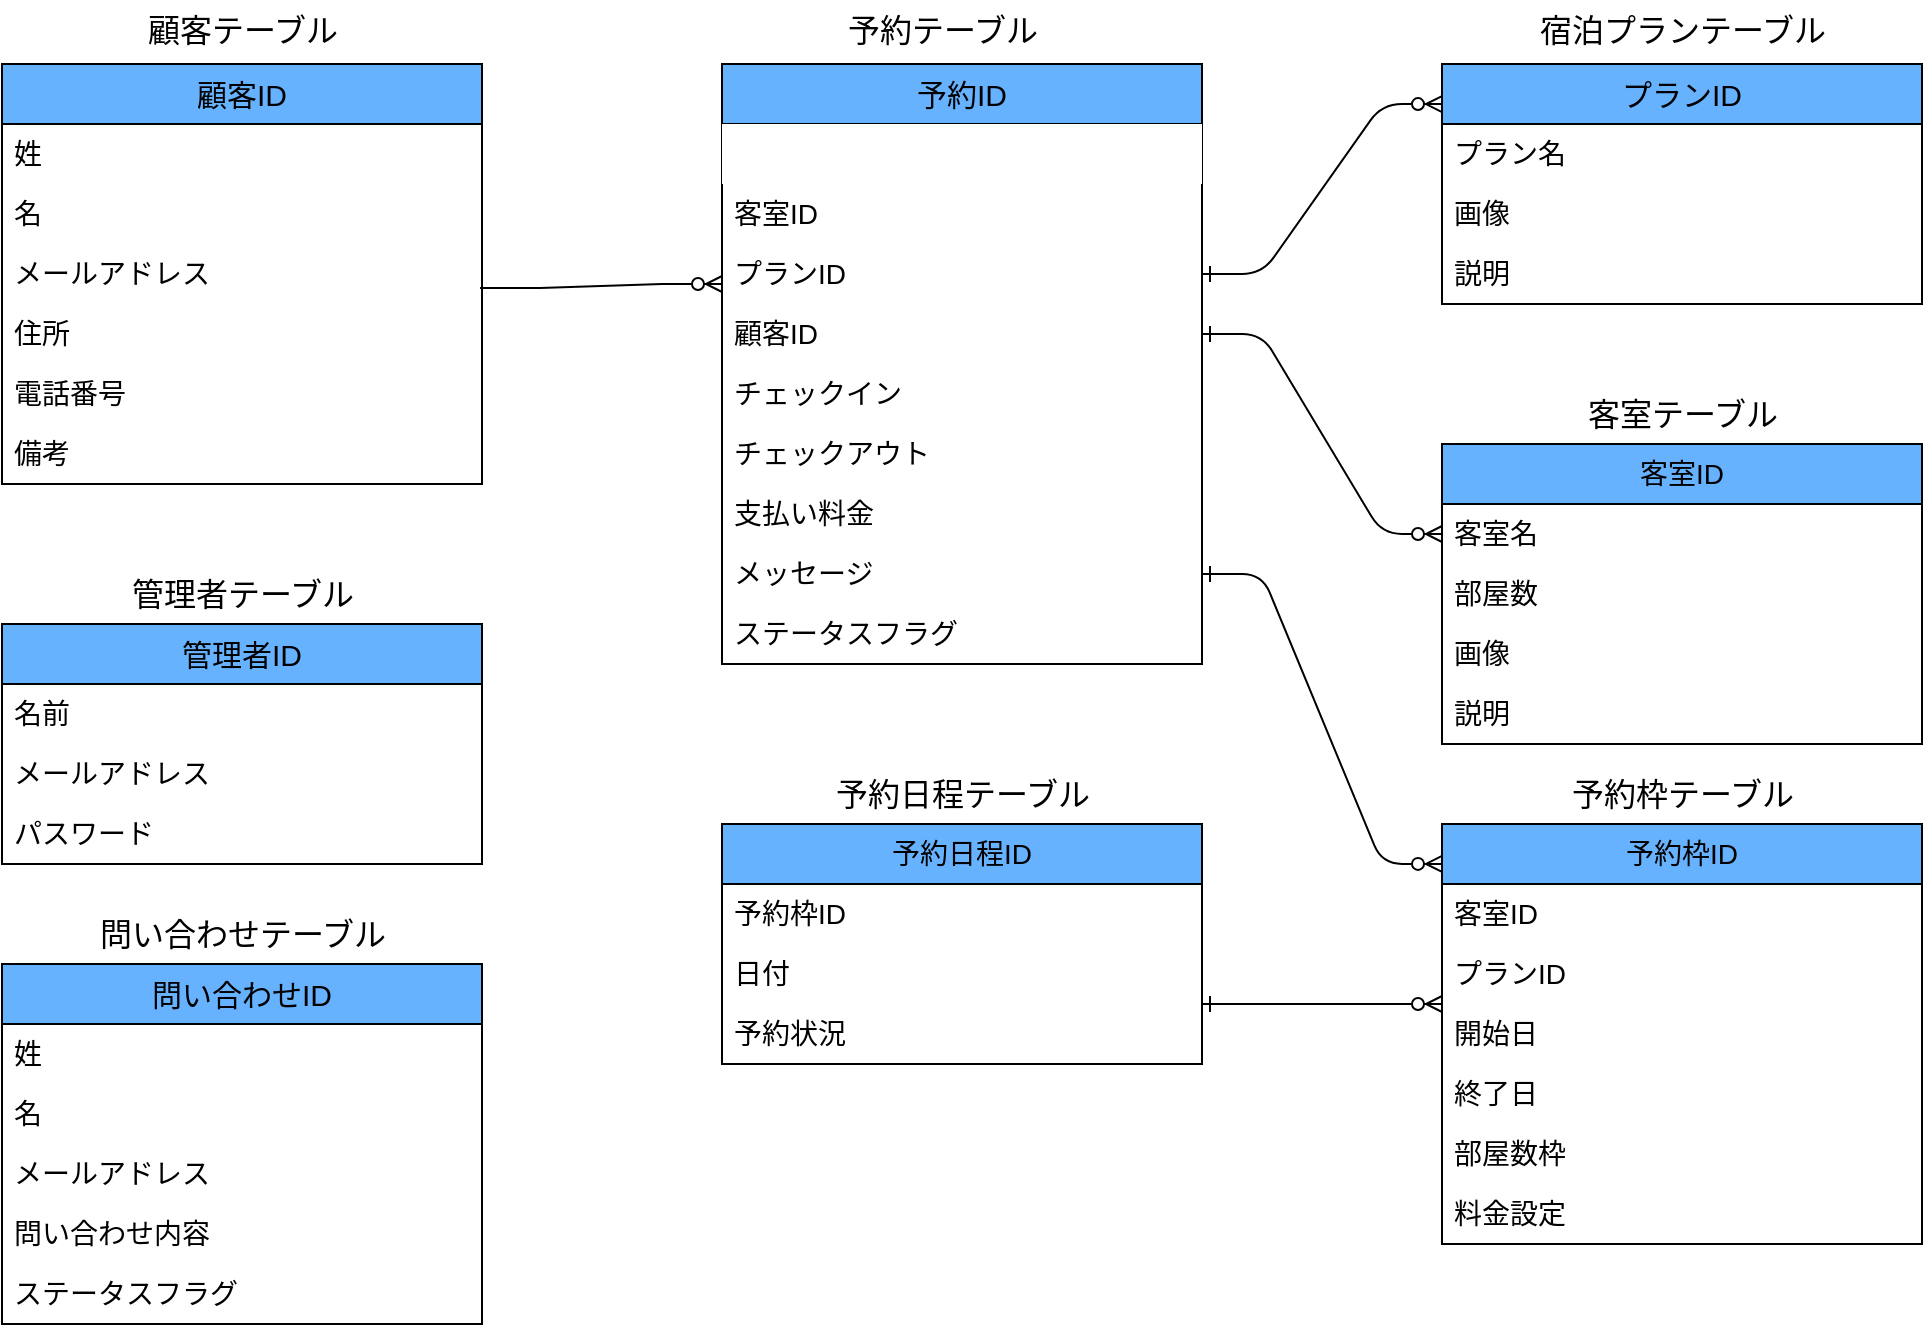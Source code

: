 <mxfile version="24.7.5">
  <diagram id="R2lEEEUBdFMjLlhIrx00" name="Page-1">
    <mxGraphModel dx="1114" dy="770" grid="1" gridSize="10" guides="1" tooltips="1" connect="1" arrows="1" fold="1" page="1" pageScale="1" pageWidth="1100" pageHeight="850" math="0" shadow="0" extFonts="Permanent Marker^https://fonts.googleapis.com/css?family=Permanent+Marker">
      <root>
        <mxCell id="0" />
        <mxCell id="1" parent="0" />
        <mxCell id="DyC5cD55ZF611gXSS14_-1" value="予約ID" style="swimlane;fontStyle=0;childLayout=stackLayout;horizontal=1;startSize=30;horizontalStack=0;resizeParent=1;resizeParentMax=0;resizeLast=0;collapsible=1;marginBottom=0;whiteSpace=wrap;html=1;fillColor=#66B2FF;fontSize=15;" parent="1" vertex="1">
          <mxGeometry x="440" y="120" width="240" height="300" as="geometry" />
        </mxCell>
        <mxCell id="DyC5cD55ZF611gXSS14_-67" value="予約枠ID" style="text;strokeColor=none;fillColor=default;align=left;verticalAlign=middle;spacingLeft=4;spacingRight=4;overflow=hidden;points=[[0,0.5],[1,0.5]];portConstraint=eastwest;rotatable=0;whiteSpace=wrap;html=1;fontSize=14;fontColor=#ffffff;gradientColor=none;" parent="DyC5cD55ZF611gXSS14_-1" vertex="1">
          <mxGeometry y="30" width="240" height="30" as="geometry" />
        </mxCell>
        <mxCell id="DyC5cD55ZF611gXSS14_-7" value="客室ID" style="text;strokeColor=none;fillColor=none;align=left;verticalAlign=middle;spacingLeft=4;spacingRight=4;overflow=hidden;points=[[0,0.5],[1,0.5]];portConstraint=eastwest;rotatable=0;whiteSpace=wrap;html=1;fontSize=14;" parent="DyC5cD55ZF611gXSS14_-1" vertex="1">
          <mxGeometry y="60" width="240" height="30" as="geometry" />
        </mxCell>
        <mxCell id="DyC5cD55ZF611gXSS14_-3" value="プランID" style="text;strokeColor=none;fillColor=none;align=left;verticalAlign=middle;spacingLeft=4;spacingRight=4;overflow=hidden;points=[[0,0.5],[1,0.5]];portConstraint=eastwest;rotatable=0;whiteSpace=wrap;html=1;fontSize=14;" parent="DyC5cD55ZF611gXSS14_-1" vertex="1">
          <mxGeometry y="90" width="240" height="30" as="geometry" />
        </mxCell>
        <mxCell id="DyC5cD55ZF611gXSS14_-4" value="&lt;font style=&quot;font-size: 14px;&quot;&gt;顧客ID&lt;/font&gt;" style="text;strokeColor=none;fillColor=none;align=left;verticalAlign=middle;spacingLeft=4;spacingRight=4;overflow=hidden;points=[[0,0.5],[1,0.5]];portConstraint=eastwest;rotatable=0;whiteSpace=wrap;html=1;" parent="DyC5cD55ZF611gXSS14_-1" vertex="1">
          <mxGeometry y="120" width="240" height="30" as="geometry" />
        </mxCell>
        <mxCell id="DyC5cD55ZF611gXSS14_-51" value="チェックイン" style="text;strokeColor=none;fillColor=none;align=left;verticalAlign=middle;spacingLeft=4;spacingRight=4;overflow=hidden;points=[[0,0.5],[1,0.5]];portConstraint=eastwest;rotatable=0;whiteSpace=wrap;html=1;fontSize=14;" parent="DyC5cD55ZF611gXSS14_-1" vertex="1">
          <mxGeometry y="150" width="240" height="30" as="geometry" />
        </mxCell>
        <mxCell id="DyC5cD55ZF611gXSS14_-131" value="チェックアウト" style="text;strokeColor=none;fillColor=none;align=left;verticalAlign=middle;spacingLeft=4;spacingRight=4;overflow=hidden;points=[[0,0.5],[1,0.5]];portConstraint=eastwest;rotatable=0;whiteSpace=wrap;html=1;fontSize=14;" parent="DyC5cD55ZF611gXSS14_-1" vertex="1">
          <mxGeometry y="180" width="240" height="30" as="geometry" />
        </mxCell>
        <mxCell id="DyC5cD55ZF611gXSS14_-142" value="支払い料金" style="text;strokeColor=none;fillColor=none;align=left;verticalAlign=middle;spacingLeft=4;spacingRight=4;overflow=hidden;points=[[0,0.5],[1,0.5]];portConstraint=eastwest;rotatable=0;whiteSpace=wrap;html=1;fontSize=14;" parent="DyC5cD55ZF611gXSS14_-1" vertex="1">
          <mxGeometry y="210" width="240" height="30" as="geometry" />
        </mxCell>
        <mxCell id="DyC5cD55ZF611gXSS14_-42" value="&lt;font style=&quot;font-size: 14px;&quot;&gt;メッセージ&lt;/font&gt;" style="text;strokeColor=none;fillColor=none;align=left;verticalAlign=middle;spacingLeft=4;spacingRight=4;overflow=hidden;points=[[0,0.5],[1,0.5]];portConstraint=eastwest;rotatable=0;whiteSpace=wrap;html=1;" parent="DyC5cD55ZF611gXSS14_-1" vertex="1">
          <mxGeometry y="240" width="240" height="30" as="geometry" />
        </mxCell>
        <mxCell id="DyC5cD55ZF611gXSS14_-129" value="&lt;span style=&quot;font-size: 14px;&quot;&gt;ステータスフラグ&lt;/span&gt;" style="text;strokeColor=none;fillColor=none;align=left;verticalAlign=middle;spacingLeft=4;spacingRight=4;overflow=hidden;points=[[0,0.5],[1,0.5]];portConstraint=eastwest;rotatable=0;whiteSpace=wrap;html=1;" parent="DyC5cD55ZF611gXSS14_-1" vertex="1">
          <mxGeometry y="270" width="240" height="30" as="geometry" />
        </mxCell>
        <mxCell id="DyC5cD55ZF611gXSS14_-5" value="客室ID" style="swimlane;fontStyle=0;childLayout=stackLayout;horizontal=1;startSize=30;horizontalStack=0;resizeParent=1;resizeParentMax=0;resizeLast=0;collapsible=1;marginBottom=0;whiteSpace=wrap;html=1;fillColor=#66B2FF;fontSize=14;" parent="1" vertex="1">
          <mxGeometry x="800" y="310" width="240" height="150" as="geometry" />
        </mxCell>
        <mxCell id="DyC5cD55ZF611gXSS14_-8" value="客室名" style="text;strokeColor=none;fillColor=none;align=left;verticalAlign=middle;spacingLeft=4;spacingRight=4;overflow=hidden;points=[[0,0.5],[1,0.5]];portConstraint=eastwest;rotatable=0;whiteSpace=wrap;html=1;fontSize=14;" parent="DyC5cD55ZF611gXSS14_-5" vertex="1">
          <mxGeometry y="30" width="240" height="30" as="geometry" />
        </mxCell>
        <mxCell id="DyC5cD55ZF611gXSS14_-128" value="部屋数" style="text;strokeColor=none;fillColor=none;align=left;verticalAlign=middle;spacingLeft=4;spacingRight=4;overflow=hidden;points=[[0,0.5],[1,0.5]];portConstraint=eastwest;rotatable=0;whiteSpace=wrap;html=1;fontSize=14;" parent="DyC5cD55ZF611gXSS14_-5" vertex="1">
          <mxGeometry y="60" width="240" height="30" as="geometry" />
        </mxCell>
        <mxCell id="DyC5cD55ZF611gXSS14_-6" value="画像" style="text;strokeColor=none;fillColor=none;align=left;verticalAlign=middle;spacingLeft=4;spacingRight=4;overflow=hidden;points=[[0,0.5],[1,0.5]];portConstraint=eastwest;rotatable=0;whiteSpace=wrap;html=1;fontSize=14;" parent="DyC5cD55ZF611gXSS14_-5" vertex="1">
          <mxGeometry y="90" width="240" height="30" as="geometry" />
        </mxCell>
        <mxCell id="DyC5cD55ZF611gXSS14_-63" value="説明" style="text;strokeColor=none;fillColor=none;align=left;verticalAlign=middle;spacingLeft=4;spacingRight=4;overflow=hidden;points=[[0,0.5],[1,0.5]];portConstraint=eastwest;rotatable=0;whiteSpace=wrap;html=1;fontSize=14;" parent="DyC5cD55ZF611gXSS14_-5" vertex="1">
          <mxGeometry y="120" width="240" height="30" as="geometry" />
        </mxCell>
        <mxCell id="DyC5cD55ZF611gXSS14_-9" value="プランID" style="swimlane;fontStyle=0;childLayout=stackLayout;horizontal=1;startSize=30;horizontalStack=0;resizeParent=1;resizeParentMax=0;resizeLast=0;collapsible=1;marginBottom=0;whiteSpace=wrap;html=1;fillColor=#66B2FF;fontSize=15;strokeColor=default;" parent="1" vertex="1">
          <mxGeometry x="800" y="120" width="240" height="120" as="geometry" />
        </mxCell>
        <mxCell id="DyC5cD55ZF611gXSS14_-11" value="プラン名" style="text;strokeColor=none;fillColor=none;align=left;verticalAlign=middle;spacingLeft=4;spacingRight=4;overflow=hidden;points=[[0,0.5],[1,0.5]];portConstraint=eastwest;rotatable=0;whiteSpace=wrap;html=1;fontSize=14;" parent="DyC5cD55ZF611gXSS14_-9" vertex="1">
          <mxGeometry y="30" width="240" height="30" as="geometry" />
        </mxCell>
        <mxCell id="DyC5cD55ZF611gXSS14_-58" value="画像" style="text;strokeColor=none;fillColor=none;align=left;verticalAlign=middle;spacingLeft=4;spacingRight=4;overflow=hidden;points=[[0,0.5],[1,0.5]];portConstraint=eastwest;rotatable=0;whiteSpace=wrap;html=1;fontSize=14;" parent="DyC5cD55ZF611gXSS14_-9" vertex="1">
          <mxGeometry y="60" width="240" height="30" as="geometry" />
        </mxCell>
        <mxCell id="DyC5cD55ZF611gXSS14_-59" value="説明" style="text;strokeColor=none;fillColor=none;align=left;verticalAlign=middle;spacingLeft=4;spacingRight=4;overflow=hidden;points=[[0,0.5],[1,0.5]];portConstraint=eastwest;rotatable=0;whiteSpace=wrap;html=1;fontSize=14;" parent="DyC5cD55ZF611gXSS14_-9" vertex="1">
          <mxGeometry y="90" width="240" height="30" as="geometry" />
        </mxCell>
        <mxCell id="DyC5cD55ZF611gXSS14_-13" value="顧客ID" style="swimlane;fontStyle=0;childLayout=stackLayout;horizontal=1;startSize=30;horizontalStack=0;resizeParent=1;resizeParentMax=0;resizeLast=0;collapsible=1;marginBottom=0;whiteSpace=wrap;html=1;fillColor=#66B2FF;fontSize=15;" parent="1" vertex="1">
          <mxGeometry x="80" y="120" width="240" height="210" as="geometry" />
        </mxCell>
        <mxCell id="DyC5cD55ZF611gXSS14_-14" value="姓" style="text;strokeColor=none;fillColor=none;align=left;verticalAlign=middle;spacingLeft=4;spacingRight=4;overflow=hidden;points=[[0,0.5],[1,0.5]];portConstraint=eastwest;rotatable=0;whiteSpace=wrap;html=1;fontSize=14;" parent="DyC5cD55ZF611gXSS14_-13" vertex="1">
          <mxGeometry y="30" width="240" height="30" as="geometry" />
        </mxCell>
        <mxCell id="DyC5cD55ZF611gXSS14_-66" value="名" style="text;strokeColor=none;fillColor=none;align=left;verticalAlign=middle;spacingLeft=4;spacingRight=4;overflow=hidden;points=[[0,0.5],[1,0.5]];portConstraint=eastwest;rotatable=0;whiteSpace=wrap;html=1;fontSize=14;" parent="DyC5cD55ZF611gXSS14_-13" vertex="1">
          <mxGeometry y="60" width="240" height="30" as="geometry" />
        </mxCell>
        <mxCell id="DyC5cD55ZF611gXSS14_-15" value="メールアドレス" style="text;strokeColor=none;fillColor=none;align=left;verticalAlign=middle;spacingLeft=4;spacingRight=4;overflow=hidden;points=[[0,0.5],[1,0.5]];portConstraint=eastwest;rotatable=0;whiteSpace=wrap;html=1;fontSize=14;" parent="DyC5cD55ZF611gXSS14_-13" vertex="1">
          <mxGeometry y="90" width="240" height="30" as="geometry" />
        </mxCell>
        <mxCell id="DyC5cD55ZF611gXSS14_-17" value="住所" style="text;strokeColor=none;fillColor=none;align=left;verticalAlign=middle;spacingLeft=4;spacingRight=4;overflow=hidden;points=[[0,0.5],[1,0.5]];portConstraint=eastwest;rotatable=0;whiteSpace=wrap;html=1;fontSize=14;" parent="DyC5cD55ZF611gXSS14_-13" vertex="1">
          <mxGeometry y="120" width="240" height="30" as="geometry" />
        </mxCell>
        <mxCell id="DyC5cD55ZF611gXSS14_-16" value="電話番号" style="text;strokeColor=none;fillColor=none;align=left;verticalAlign=middle;spacingLeft=4;spacingRight=4;overflow=hidden;points=[[0,0.5],[1,0.5]];portConstraint=eastwest;rotatable=0;whiteSpace=wrap;html=1;fontSize=14;" parent="DyC5cD55ZF611gXSS14_-13" vertex="1">
          <mxGeometry y="150" width="240" height="30" as="geometry" />
        </mxCell>
        <mxCell id="DyC5cD55ZF611gXSS14_-75" value="備考" style="text;strokeColor=none;fillColor=none;align=left;verticalAlign=middle;spacingLeft=4;spacingRight=4;overflow=hidden;points=[[0,0.5],[1,0.5]];portConstraint=eastwest;rotatable=0;whiteSpace=wrap;html=1;fontSize=14;" parent="DyC5cD55ZF611gXSS14_-13" vertex="1">
          <mxGeometry y="180" width="240" height="30" as="geometry" />
        </mxCell>
        <mxCell id="DyC5cD55ZF611gXSS14_-20" value="問い合わせID" style="swimlane;fontStyle=0;childLayout=stackLayout;horizontal=1;startSize=30;horizontalStack=0;resizeParent=1;resizeParentMax=0;resizeLast=0;collapsible=1;marginBottom=0;whiteSpace=wrap;html=1;fillColor=#66B2FF;fontSize=15;" parent="1" vertex="1">
          <mxGeometry x="80" y="570" width="240" height="180" as="geometry" />
        </mxCell>
        <mxCell id="DyC5cD55ZF611gXSS14_-21" value="姓" style="text;strokeColor=none;fillColor=none;align=left;verticalAlign=middle;spacingLeft=4;spacingRight=4;overflow=hidden;points=[[0,0.5],[1,0.5]];portConstraint=eastwest;rotatable=0;whiteSpace=wrap;html=1;fontSize=14;" parent="DyC5cD55ZF611gXSS14_-20" vertex="1">
          <mxGeometry y="30" width="240" height="30" as="geometry" />
        </mxCell>
        <mxCell id="DyC5cD55ZF611gXSS14_-143" value="名" style="text;strokeColor=none;fillColor=none;align=left;verticalAlign=middle;spacingLeft=4;spacingRight=4;overflow=hidden;points=[[0,0.5],[1,0.5]];portConstraint=eastwest;rotatable=0;whiteSpace=wrap;html=1;fontSize=14;" parent="DyC5cD55ZF611gXSS14_-20" vertex="1">
          <mxGeometry y="60" width="240" height="30" as="geometry" />
        </mxCell>
        <mxCell id="DyC5cD55ZF611gXSS14_-37" value="メールアドレス" style="text;strokeColor=none;fillColor=none;align=left;verticalAlign=middle;spacingLeft=4;spacingRight=4;overflow=hidden;points=[[0,0.5],[1,0.5]];portConstraint=eastwest;rotatable=0;whiteSpace=wrap;html=1;fontSize=14;" parent="DyC5cD55ZF611gXSS14_-20" vertex="1">
          <mxGeometry y="90" width="240" height="30" as="geometry" />
        </mxCell>
        <mxCell id="DyC5cD55ZF611gXSS14_-22" value="問い合わせ内容" style="text;strokeColor=none;fillColor=none;align=left;verticalAlign=middle;spacingLeft=4;spacingRight=4;overflow=hidden;points=[[0,0.5],[1,0.5]];portConstraint=eastwest;rotatable=0;whiteSpace=wrap;html=1;fontSize=14;" parent="DyC5cD55ZF611gXSS14_-20" vertex="1">
          <mxGeometry y="120" width="240" height="30" as="geometry" />
        </mxCell>
        <mxCell id="DyC5cD55ZF611gXSS14_-36" value="ステータスフラグ" style="text;strokeColor=none;fillColor=none;align=left;verticalAlign=middle;spacingLeft=4;spacingRight=4;overflow=hidden;points=[[0,0.5],[1,0.5]];portConstraint=eastwest;rotatable=0;whiteSpace=wrap;html=1;fontSize=14;" parent="DyC5cD55ZF611gXSS14_-20" vertex="1">
          <mxGeometry y="150" width="240" height="30" as="geometry" />
        </mxCell>
        <mxCell id="DyC5cD55ZF611gXSS14_-24" value="&lt;font face=&quot;Lucida Console&quot;&gt;&lt;span&gt;予約テーブル&lt;/span&gt;&lt;/font&gt;" style="text;html=1;align=center;verticalAlign=middle;resizable=0;points=[];autosize=1;strokeColor=none;fillColor=none;fontSize=16;fontStyle=0" parent="1" vertex="1">
          <mxGeometry x="490" y="88" width="120" height="30" as="geometry" />
        </mxCell>
        <mxCell id="DyC5cD55ZF611gXSS14_-27" value="管理者テーブル" style="text;html=1;align=center;verticalAlign=middle;resizable=0;points=[];autosize=1;strokeColor=none;fillColor=none;fontSize=16;" parent="1" vertex="1">
          <mxGeometry x="135" y="370" width="130" height="30" as="geometry" />
        </mxCell>
        <mxCell id="DyC5cD55ZF611gXSS14_-28" value="顧客テーブル" style="text;html=1;align=center;verticalAlign=middle;resizable=0;points=[];autosize=1;strokeColor=none;fillColor=none;fontSize=16;fontStyle=0" parent="1" vertex="1">
          <mxGeometry x="140" y="88" width="120" height="30" as="geometry" />
        </mxCell>
        <mxCell id="DyC5cD55ZF611gXSS14_-29" value="客室テーブル" style="text;html=1;align=center;verticalAlign=middle;resizable=0;points=[];autosize=1;strokeColor=none;fillColor=none;fontSize=16;" parent="1" vertex="1">
          <mxGeometry x="860" y="280" width="120" height="30" as="geometry" />
        </mxCell>
        <mxCell id="DyC5cD55ZF611gXSS14_-30" value="宿泊プランテーブル" style="text;html=1;align=center;verticalAlign=middle;resizable=0;points=[];autosize=1;strokeColor=none;fillColor=none;fontSize=16;" parent="1" vertex="1">
          <mxGeometry x="835" y="88" width="170" height="30" as="geometry" />
        </mxCell>
        <mxCell id="DyC5cD55ZF611gXSS14_-33" value="" style="edgeStyle=entityRelationEdgeStyle;endArrow=ERzeroToMany;startArrow=ERone;endFill=1;startFill=0;exitX=1;exitY=0.5;exitDx=0;exitDy=0;entryX=0;entryY=0.167;entryDx=0;entryDy=0;entryPerimeter=0;" parent="1" edge="1" target="DyC5cD55ZF611gXSS14_-9" source="DyC5cD55ZF611gXSS14_-3">
          <mxGeometry width="100" height="100" relative="1" as="geometry">
            <mxPoint x="680" y="170.0" as="sourcePoint" />
            <mxPoint x="800" y="170.05" as="targetPoint" />
            <Array as="points">
              <mxPoint x="665" y="160.05" />
              <mxPoint x="705" y="120.05" />
            </Array>
          </mxGeometry>
        </mxCell>
        <mxCell id="DyC5cD55ZF611gXSS14_-34" value="" style="edgeStyle=entityRelationEdgeStyle;endArrow=ERzeroToMany;startArrow=ERone;endFill=1;startFill=0;exitX=1;exitY=0.5;exitDx=0;exitDy=0;entryX=0;entryY=0.5;entryDx=0;entryDy=0;" parent="1" source="DyC5cD55ZF611gXSS14_-4" target="DyC5cD55ZF611gXSS14_-8" edge="1">
          <mxGeometry width="100" height="100" relative="1" as="geometry">
            <mxPoint x="690" y="230" as="sourcePoint" />
            <mxPoint x="800" y="297.5" as="targetPoint" />
            <Array as="points">
              <mxPoint x="665" y="287.5" />
              <mxPoint x="730" y="300" />
              <mxPoint x="730" y="290" />
              <mxPoint x="740" y="310" />
              <mxPoint x="740" y="300" />
              <mxPoint x="740" y="298" />
              <mxPoint x="705" y="247.5" />
            </Array>
          </mxGeometry>
        </mxCell>
        <mxCell id="DyC5cD55ZF611gXSS14_-46" value="予約枠ID" style="swimlane;fontStyle=0;childLayout=stackLayout;horizontal=1;startSize=30;horizontalStack=0;resizeParent=1;resizeParentMax=0;resizeLast=0;collapsible=1;marginBottom=0;whiteSpace=wrap;html=1;fillColor=#66B2FF;fontSize=14;" parent="1" vertex="1">
          <mxGeometry x="800" y="500" width="240" height="210" as="geometry" />
        </mxCell>
        <mxCell id="DyC5cD55ZF611gXSS14_-47" value="客室ID" style="text;strokeColor=none;fillColor=none;align=left;verticalAlign=middle;spacingLeft=4;spacingRight=4;overflow=hidden;points=[[0,0.5],[1,0.5]];portConstraint=eastwest;rotatable=0;whiteSpace=wrap;html=1;fontSize=14;" parent="DyC5cD55ZF611gXSS14_-46" vertex="1">
          <mxGeometry y="30" width="240" height="30" as="geometry" />
        </mxCell>
        <mxCell id="xSqRolfolveUev17178K-2" value="プランID" style="text;strokeColor=none;fillColor=none;align=left;verticalAlign=middle;spacingLeft=4;spacingRight=4;overflow=hidden;points=[[0,0.5],[1,0.5]];portConstraint=eastwest;rotatable=0;whiteSpace=wrap;html=1;fontSize=14;" vertex="1" parent="DyC5cD55ZF611gXSS14_-46">
          <mxGeometry y="60" width="240" height="30" as="geometry" />
        </mxCell>
        <mxCell id="DyC5cD55ZF611gXSS14_-48" value="開始日" style="text;strokeColor=none;fillColor=none;align=left;verticalAlign=middle;spacingLeft=4;spacingRight=4;overflow=hidden;points=[[0,0.5],[1,0.5]];portConstraint=eastwest;rotatable=0;whiteSpace=wrap;html=1;fontSize=14;" parent="DyC5cD55ZF611gXSS14_-46" vertex="1">
          <mxGeometry y="90" width="240" height="30" as="geometry" />
        </mxCell>
        <mxCell id="xSqRolfolveUev17178K-12" value="終了日" style="text;strokeColor=none;fillColor=none;align=left;verticalAlign=middle;spacingLeft=4;spacingRight=4;overflow=hidden;points=[[0,0.5],[1,0.5]];portConstraint=eastwest;rotatable=0;whiteSpace=wrap;html=1;fontSize=14;" vertex="1" parent="DyC5cD55ZF611gXSS14_-46">
          <mxGeometry y="120" width="240" height="30" as="geometry" />
        </mxCell>
        <mxCell id="DyC5cD55ZF611gXSS14_-49" value="部屋数枠" style="text;strokeColor=none;fillColor=none;align=left;verticalAlign=middle;spacingLeft=4;spacingRight=4;overflow=hidden;points=[[0,0.5],[1,0.5]];portConstraint=eastwest;rotatable=0;whiteSpace=wrap;html=1;fontSize=14;" parent="DyC5cD55ZF611gXSS14_-46" vertex="1">
          <mxGeometry y="150" width="240" height="30" as="geometry" />
        </mxCell>
        <mxCell id="DyC5cD55ZF611gXSS14_-31" value="料金設定" style="text;strokeColor=none;fillColor=none;align=left;verticalAlign=middle;spacingLeft=4;spacingRight=4;overflow=hidden;points=[[0,0.5],[1,0.5]];portConstraint=eastwest;rotatable=0;whiteSpace=wrap;html=1;fontSize=14;" parent="DyC5cD55ZF611gXSS14_-46" vertex="1">
          <mxGeometry y="180" width="240" height="30" as="geometry" />
        </mxCell>
        <mxCell id="DyC5cD55ZF611gXSS14_-50" value="予約枠テーブル" style="text;html=1;align=center;verticalAlign=middle;resizable=0;points=[];autosize=1;strokeColor=none;fillColor=none;fontSize=16;" parent="1" vertex="1">
          <mxGeometry x="855" y="470" width="130" height="30" as="geometry" />
        </mxCell>
        <mxCell id="DyC5cD55ZF611gXSS14_-65" value="" style="edgeStyle=entityRelationEdgeStyle;endArrow=ERzeroToMany;startArrow=ERone;endFill=1;startFill=0;exitX=1;exitY=0.5;exitDx=0;exitDy=0;entryX=0;entryY=0.095;entryDx=0;entryDy=0;entryPerimeter=0;" parent="1" source="DyC5cD55ZF611gXSS14_-42" edge="1" target="DyC5cD55ZF611gXSS14_-46">
          <mxGeometry width="100" height="100" relative="1" as="geometry">
            <mxPoint x="680" y="435" as="sourcePoint" />
            <mxPoint x="800" y="600" as="targetPoint" />
            <Array as="points">
              <mxPoint x="665" y="532.5" />
              <mxPoint x="730" y="545" />
              <mxPoint x="730" y="535" />
              <mxPoint x="740" y="555" />
              <mxPoint x="740" y="545" />
              <mxPoint x="740" y="543" />
              <mxPoint x="705" y="492.5" />
            </Array>
          </mxGeometry>
        </mxCell>
        <mxCell id="DyC5cD55ZF611gXSS14_-68" value="管理者ID" style="swimlane;fontStyle=0;childLayout=stackLayout;horizontal=1;startSize=30;horizontalStack=0;resizeParent=1;resizeParentMax=0;resizeLast=0;collapsible=1;marginBottom=0;whiteSpace=wrap;html=1;fillColor=#66B2FF;fontSize=15;" parent="1" vertex="1">
          <mxGeometry x="80" y="400" width="240" height="120" as="geometry" />
        </mxCell>
        <mxCell id="xSqRolfolveUev17178K-1" value="名前" style="text;strokeColor=none;fillColor=none;align=left;verticalAlign=middle;spacingLeft=4;spacingRight=4;overflow=hidden;points=[[0,0.5],[1,0.5]];portConstraint=eastwest;rotatable=0;whiteSpace=wrap;html=1;fontSize=14;" vertex="1" parent="DyC5cD55ZF611gXSS14_-68">
          <mxGeometry y="30" width="240" height="30" as="geometry" />
        </mxCell>
        <mxCell id="DyC5cD55ZF611gXSS14_-71" value="メールアドレス" style="text;strokeColor=none;fillColor=none;align=left;verticalAlign=middle;spacingLeft=4;spacingRight=4;overflow=hidden;points=[[0,0.5],[1,0.5]];portConstraint=eastwest;rotatable=0;whiteSpace=wrap;html=1;fontSize=14;" parent="DyC5cD55ZF611gXSS14_-68" vertex="1">
          <mxGeometry y="60" width="240" height="30" as="geometry" />
        </mxCell>
        <mxCell id="DyC5cD55ZF611gXSS14_-72" value="パスワード" style="text;strokeColor=none;fillColor=none;align=left;verticalAlign=middle;spacingLeft=4;spacingRight=4;overflow=hidden;points=[[0,0.5],[1,0.5]];portConstraint=eastwest;rotatable=0;whiteSpace=wrap;html=1;fontSize=14;" parent="DyC5cD55ZF611gXSS14_-68" vertex="1">
          <mxGeometry y="90" width="240" height="30" as="geometry" />
        </mxCell>
        <mxCell id="DyC5cD55ZF611gXSS14_-74" value="&lt;font face=&quot;Lucida Console&quot;&gt;&lt;span&gt;問い合わせテーブル&lt;/span&gt;&lt;/font&gt;" style="text;html=1;align=center;verticalAlign=middle;resizable=0;points=[];autosize=1;strokeColor=none;fillColor=none;fontSize=16;fontStyle=0" parent="1" vertex="1">
          <mxGeometry x="115" y="540" width="170" height="30" as="geometry" />
        </mxCell>
        <mxCell id="DyC5cD55ZF611gXSS14_-126" value="" style="edgeStyle=entityRelationEdgeStyle;fontSize=12;html=1;endArrow=ERzeroToMany;endFill=1;rounded=0;movable=1;resizable=1;rotatable=1;deletable=1;editable=1;locked=0;connectable=1;exitX=0.996;exitY=0.733;exitDx=0;exitDy=0;exitPerimeter=0;" parent="1" source="DyC5cD55ZF611gXSS14_-15" edge="1">
          <mxGeometry width="100" height="100" relative="1" as="geometry">
            <mxPoint x="360" y="230" as="sourcePoint" />
            <mxPoint x="440" y="230" as="targetPoint" />
            <Array as="points">
              <mxPoint x="370" y="190" />
              <mxPoint x="410" y="240" />
              <mxPoint x="430" y="-230" />
              <mxPoint x="400" y="250" />
              <mxPoint x="400" y="190" />
              <mxPoint x="380" y="190" />
              <mxPoint x="380" y="190" />
            </Array>
          </mxGeometry>
        </mxCell>
        <mxCell id="xSqRolfolveUev17178K-4" value="予約日程ID" style="swimlane;fontStyle=0;childLayout=stackLayout;horizontal=1;startSize=30;horizontalStack=0;resizeParent=1;resizeParentMax=0;resizeLast=0;collapsible=1;marginBottom=0;whiteSpace=wrap;html=1;fillColor=#66B2FF;fontSize=14;" vertex="1" parent="1">
          <mxGeometry x="440" y="500" width="240" height="120" as="geometry" />
        </mxCell>
        <mxCell id="xSqRolfolveUev17178K-5" value="予約枠ID" style="text;strokeColor=none;fillColor=none;align=left;verticalAlign=middle;spacingLeft=4;spacingRight=4;overflow=hidden;points=[[0,0.5],[1,0.5]];portConstraint=eastwest;rotatable=0;whiteSpace=wrap;html=1;fontSize=14;" vertex="1" parent="xSqRolfolveUev17178K-4">
          <mxGeometry y="30" width="240" height="30" as="geometry" />
        </mxCell>
        <mxCell id="xSqRolfolveUev17178K-7" value="日付" style="text;strokeColor=none;fillColor=none;align=left;verticalAlign=middle;spacingLeft=4;spacingRight=4;overflow=hidden;points=[[0,0.5],[1,0.5]];portConstraint=eastwest;rotatable=0;whiteSpace=wrap;html=1;fontSize=14;" vertex="1" parent="xSqRolfolveUev17178K-4">
          <mxGeometry y="60" width="240" height="30" as="geometry" />
        </mxCell>
        <mxCell id="xSqRolfolveUev17178K-10" value="予約状況" style="text;strokeColor=none;fillColor=none;align=left;verticalAlign=middle;spacingLeft=4;spacingRight=4;overflow=hidden;points=[[0,0.5],[1,0.5]];portConstraint=eastwest;rotatable=0;whiteSpace=wrap;html=1;fontSize=14;" vertex="1" parent="xSqRolfolveUev17178K-4">
          <mxGeometry y="90" width="240" height="30" as="geometry" />
        </mxCell>
        <mxCell id="xSqRolfolveUev17178K-11" value="" style="edgeStyle=entityRelationEdgeStyle;endArrow=ERzeroToMany;startArrow=ERone;endFill=1;startFill=0;entryX=0;entryY=0.095;entryDx=0;entryDy=0;entryPerimeter=0;" edge="1" parent="1">
          <mxGeometry width="100" height="100" relative="1" as="geometry">
            <mxPoint x="680" y="590" as="sourcePoint" />
            <mxPoint x="800" y="590" as="targetPoint" />
            <Array as="points">
              <mxPoint x="665" y="602.5" />
              <mxPoint x="730" y="615" />
              <mxPoint x="730" y="605" />
              <mxPoint x="740" y="625" />
              <mxPoint x="740" y="615" />
              <mxPoint x="740" y="613" />
              <mxPoint x="705" y="562.5" />
            </Array>
          </mxGeometry>
        </mxCell>
        <mxCell id="xSqRolfolveUev17178K-13" value="予約日程テーブル" style="text;html=1;align=center;verticalAlign=middle;resizable=0;points=[];autosize=1;strokeColor=none;fillColor=none;fontSize=16;" vertex="1" parent="1">
          <mxGeometry x="485" y="470" width="150" height="30" as="geometry" />
        </mxCell>
      </root>
    </mxGraphModel>
  </diagram>
</mxfile>
